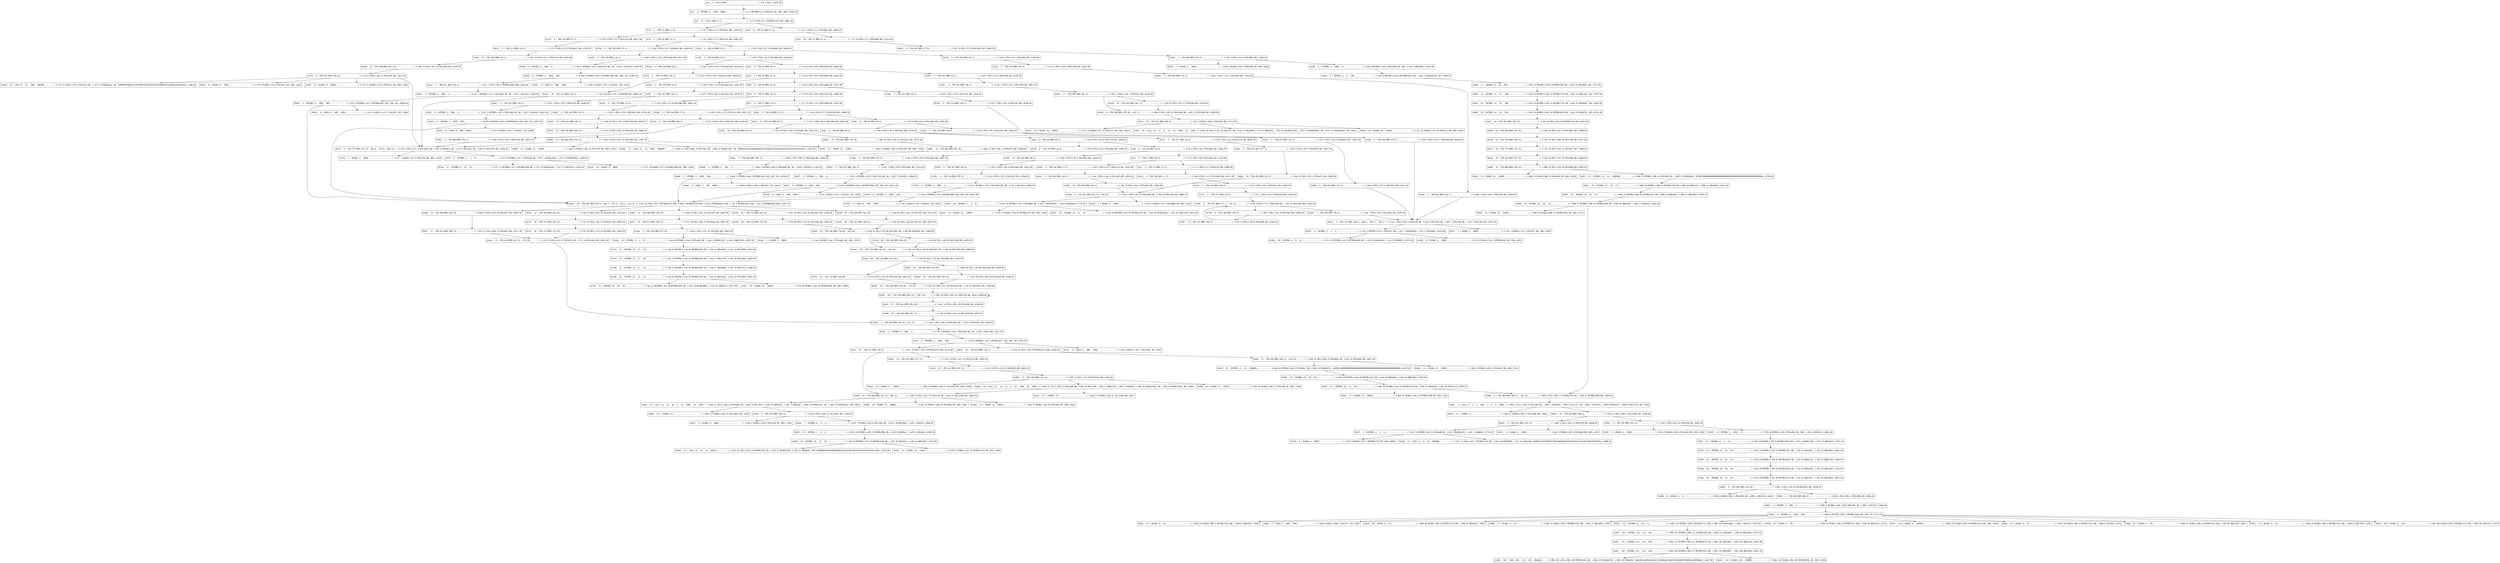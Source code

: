 
digraph G {
graph [fontname = "consolas"];
node  [fontname = "consolas"];
edge  [fontname = "consolas"];
n_0_3 [label=< 0x0: .3 \ PHI~0-MEM.............................. // V~0.3-PHI()-xb232-NV>, shape="record"];
n_0_2 [label=< 0x4: .2 \ MSTORE(.3, .1#40, .0#60)............... // V~0.2-MSTORE(v~0.3-PHIxb232-0B, #40, #60)-xb19a-NV>, shape="record"];
n_d_12 [label=< 0xd: .12 \ PHI~d-MEM(~0.2)....................... // V~d.12-PHI(v~0.2-MSTORExb19a-32B)-x40ac-NV>, shape="record"];
n_27_5 [label=< 0x27: .5 \ PHI~27-MEM(~d.12)..................... // V~27.5-PHI(v~d.12-PHIx40ac-0B)-xce79-NV>, shape="record"];
n_e7_4 [label=< 0xe7: .4 \ PHI~e7-MEM(~d.12)..................... // V~e7.4-PHI(v~d.12-PHIx40ac-0B)-xeb58-NV>, shape="record"];
n_114_4 [label=< 0x114: .4 \ PHI~114-MEM(~27.5)................... // V~114.4-PHI(v~27.5-PHIxce79-0B)-xbe77-NV>, shape="record"];
n_32_5 [label=< 0x32: .5 \ PHI~32-MEM(~27.5)..................... // V~32.5-PHI(v~27.5-PHIxce79-0B)-xba0c-NV>, shape="record"];
n_f2_19 [label=< 0xf2: .19 \ PHI~f2-MEM(~e7.4).................... // V~f2.19-PHI(v~e7.4-PHIxeb58-0B)-x2af4-NV>, shape="record"];
n_11f_3 [label=< 0x11f: .3 \ PHI~11f-MEM(~114.4).................. // V~11f.3-PHI(v~114.4-PHIxbe77-0B)-xfca3-NV>, shape="record"];
n_13b_5 [label=< 0x13b: .5 \ PHI~13b-MEM(~32.5)................... // V~13b.5-PHI(v~32.5-PHIxba0c-0B)-x43a0-NV>, shape="record"];
n_3d_5 [label=< 0x3d: .5 \ PHI~3d-MEM(~32.5)..................... // V~3d.5-PHI(v~32.5-PHIxba0c-0B)-xa9b5-NV>, shape="record"];
n_2e7_8 [label=< 0x2e7: .8 \ PHI~2e7-MEM(~f2.19).................. // V~2e7.8-PHI(v~f2.19-PHIx2af4-0B)-x9841-NV>, shape="record"];
n_3bf_14 [label=< 0x3bf: .14 \ PHI~3bf-MEM(~11f.3)................. // V~3bf.14-PHI(v~11f.3-PHIxfca3-0B)-xa4de-NV>, shape="record"];
n_443_3 [label=< 0x443: .3 \ PHI~443-MEM(~13b.5).................. // V~443.3-PHI(v~13b.5-PHIx43a0-0B)-xd176-NV>, shape="record"];
n_146_4 [label=< 0x146: .4 \ PHI~146-MEM(~3d.5)................... // V~146.4-PHI(v~3d.5-PHIxa9b5-0B)-x1109-NV>, shape="record"];
n_48_5 [label=< 0x48: .5 \ PHI~48-MEM(~3d.5)..................... // V~48.5-PHI(v~3d.5-PHIxa9b5-0B)-xe5d0-NV>, shape="record"];
n_d2b_3 [label=< 0xd2b: .3 \ PHI~d2b-MEM(~2e7.8).................. // V~d2b.3-PHI(v~2e7.8-PHIx9841-0B)-xa3d6-NV>, shape="record"];
n_3db_14 [label=< 0x3db: .14 \ PHI~3db-MEM(~3bf.14)................ // V~3db.14-PHI(v~3bf.14-PHIxa4de-0B)-xc16b-NV>, shape="record"];
n_443_2 [label=< 0x448: .2 \ MSTORE(.3, .0#0, .1)................. // V~443.2-MSTORE(v~443.3-PHIxd176-0B, #0, v~443.1-FWx1031)-xcd80-NV>, shape="record"];
n_151_5 [label=< 0x151: .5 \ PHI~151-MEM(~146.4).................. // V~151.5-PHI(v~146.4-PHIx1109-0B)-xcd01-NV>, shape="record"];
n_53_9 [label=< 0x53: .9 \ PHI~53-MEM(~48.5)..................... // V~53.9-PHI(v~48.5-PHIxe5d0-0B)-xd484-NV>, shape="record"];
n_16e_4 [label=< 0x16e: .4 \ PHI~16e-MEM(~48.5)................... // V~16e.4-PHI(v~48.5-PHIxe5d0-0B)-xa1c8-NV>, shape="record"];
n_d2b_6 [label=< 0xd38: .6 \ MSTORE(.3, .5#40, .4)................ // V~d2b.6-MSTORE(v~d2b.3-PHIxa3d6-0B, #40, v~d2b.4-ADDx30e2)-x5e5a-NV>, shape="record"];
n_d2b_2 [label=< 0xd30: .2 = MLOAD(.3, .1#40)..................... // V~d2b.2-MLOAD(v~d2b.3-PHIxa3d6-0B, #40)-x9cd6>, shape="record"];
n_3f3_9 [label=< 0x3f3: .9 \ PHI~3f3-MEM(~3db.14)................. // V~3f3.9-PHI(v~3db.14-PHIxc16b-0B)-xe2c2-NV>, shape="record"];
n_443_6 [label=< 0x44d: .6 \ MSTORE(.2, .5#20, .4#3).............. // V~443.6-MSTORE(v~443.2-MSTORExcd80-32B, #20, #3)-x3469-NV>, shape="record"];
n_4ad_7 [label=< 0x4ad: .7 \ PHI~4ad-MEM(~151.5).................. // V~4ad.7-PHI(v~151.5-PHIxcd01-0B)-xfafa-NV>, shape="record"];
n_181_4 [label=< 0x181: .4 \ PHI~181-MEM(~53.9)................... // V~181.4-PHI(v~53.9-PHIxd484-0B)-x5250-NV>, shape="record"];
n_5e_9 [label=< 0x5e: .9 \ PHI~5e-MEM(~53.9)..................... // V~5e.9-PHI(v~53.9-PHIxd484-0B)-xa5a9-NV>, shape="record"];
n_179_3 [label=< 0x179: .3 \ PHI~179-MEM(~16e.4).................. // V~179.3-PHI(v~16e.4-PHIxa1c8-0B)-x62b9-NV>, shape="record"];
n_d2b_8 [label=< 0xd3d: .8 \ MSTORE(.6, .2, .7#0)................. // V~d2b.8-MSTORE(v~d2b.6-MSTOREx5e5a-32B, v~d2b.2-MLOADx9cd6, #0)-xf558-NV>, shape="record"];
n_3f3_13 [label=< 0x43d: .13 \ LOG1(.9, .11, .12#0, .6#7805)....... // V~3f3.13-LOG1(v~3f3.9-PHIxe2c2-0B, v~3f3.11-MLOADxade3, #0, #7805862f689e2f13df9f062ff482ad3ad112aca9e0847911ed832e158c525b33)-xc398-NV>, shape="record"];
n_3f3_8 [label=< 0x435: .8 = MLOAD(.9, .7#40)..................... // V~3f3.8-MLOAD(v~3f3.9-PHIxe2c2-0B, #40)-xade3>, shape="record"];
n_127_2 [label=< 0x127: .2 \ PHI~127-MEM(~4c1.10, ~663.6, ~3f3.9, ~60d.13) // V~127.2-PHI(v~4c1.10-PHIx668f-0B, v~663.6-PHIxe8c4-0B, v~3f3.9-PHIxe2c2-0B, v~60d.13-PHIxf02f-0B)-xe54e-NV>, shape="record"];
n_3f3_11 [label=< 0x438: .11 = MLOAD(.9, .10#40)................... // V~3f3.11-MLOAD(v~3f3.9-PHIxe2c2-0B, #40)-xade3>, shape="record"];
n_a1c_3 [label=< 0xa1c: .3 \ PHI~a1c-MEM(~443.6).................. // V~a1c.3-PHI(v~443.6-MSTOREx3469-64B)-xda3e-NV>, shape="record"];
n_443_8 [label=< 0x451: .8 = SHA3(.6, .0#0, .7#40)................ // V~443.8-SHA3i(v~443.1-FWx1031, #3)-xecd3>, shape="record"];
n_4ba_7 [label=< 0x4ba: .7 \ PHI~4ba-MEM(~4ad.7).................. // V~4ba.7-PHI(v~4ad.7-PHIxfafa-0B)-x4228-NV>, shape="record"];
n_18c_3 [label=< 0x18c: .3 \ PHI~18c-MEM(~181.4).................. // V~18c.3-PHI(v~181.4-PHIx5250-0B)-x907c-NV>, shape="record"];
n_194_4 [label=< 0x194: .4 \ PHI~194-MEM(~5e.9)................... // V~194.4-PHI(v~5e.9-PHIxa5a9-0B)-xd3a1-NV>, shape="record"];
n_69_9 [label=< 0x69: .9 \ PHI~69-MEM(~5e.9)..................... // V~69.9-PHI(v~5e.9-PHIxa5a9-0B)-x7d31-NV>, shape="record"];
n_4c1_10 [label=< 0x4c1: .10 \ PHI~4c1-MEM(~179.3)................. // V~4c1.10-PHI(v~179.3-PHIx62b9-0B)-x668f-NV>, shape="record"];
n_d2b_11 [label=< 0xd44: .11 \ MSTORE(.8, .10, .7#0)............... // V~d2b.11-MSTORE(v~d2b.8-MSTORExf558-0B, v~d2b.10-ADDx4846, #0)-x7f15-NV>, shape="record"];
n_127_6 [label=< 0x12f: .6 \ MSTORE(.2, .1, .5)................... // V~127.6-MSTORE(v~127.2-PHIxe54e-0B, v~127.1-MLOADx25c0, v~127.5-ISZEROx2052)-x10dd-NV>, shape="record"];
n_127_1 [label=< 0x12a: .1 = MLOAD(.2, .0#40)..................... // V~127.1-MLOAD(v~127.2-PHIxe54e-0B, #40)-x25c0>, shape="record"];
n_a1c_2 [label=< 0xa21: .2 \ MSTORE(.3, .0#0, .1)................. // V~a1c.2-MSTORE(v~a1c.3-PHIxda3e-0B, #0, v~a1c.1-FWx1031)-xa42c-NV>, shape="record"];
n_15c_2 [label=< 0x15c: .2 \ PHI~15c-MEM(~5d4.4, ~6dd.4, ~4ba.7, ~7a6.7) // V~15c.2-PHI(v~5d4.4-PHIx6af8-0B, v~6dd.4-PHIx7c9c-0B, v~4ba.7-PHIx4228-0B, v~7a6.7-PHIx13fd-0B)-xb37c-NV>, shape="record"];
n_4d1_17 [label=< 0x4d1: .17 \ PHI~4d1-MEM(~18c.3)................. // V~4d1.17-PHI(v~18c.3-PHIx907c-0B)-x516d-NV>, shape="record"];
n_19f_5 [label=< 0x19f: .5 \ PHI~19f-MEM(~194.4).................. // V~19f.5-PHI(v~194.4-PHIxd3a1-0B)-xd778-NV>, shape="record"];
n_74_9 [label=< 0x74: .9 \ PHI~74-MEM(~69.9)..................... // V~74.9-PHI(v~69.9-PHIx7d31-0B)-x2860-NV>, shape="record"];
n_1e5_4 [label=< 0x1e5: .4 \ PHI~1e5-MEM(~69.9)................... // V~1e5.4-PHI(v~69.9-PHIx7d31-0B)-xf5d1-NV>, shape="record"];
n_d2b_13 [label=< 0xd4a: .13 \ MSTORE(.11, .12, .7#0).............. // V~d2b.13-MSTORE(v~d2b.11-MSTOREx7f15-0B, v~d2b.12-ADDxc87a, #0)-x7f9f-NV>, shape="record"];
n_127_10 [label=< 0x135: .10 = MLOAD(.6, .9#40).................... // V~127.10-MLOAD(v~127.6-MSTOREx10dd-0B, #40)-xea18>, shape="record"];
n_127_12 [label=< 0x13a: .12 \ RETURN(.6, .10, .11)................ // V~127.12-RETURN(v~127.6-MSTOREx10dd-0B, v~127.10-MLOADxea18, v~127.11-SUBxfe35)-xce4a-NV>, shape="record"];
n_a1c_6 [label=< 0xa26: .6 \ MSTORE(.2, .5#20, .4#3).............. // V~a1c.6-MSTORE(v~a1c.2-MSTORExa42c-32B, #20, #3)-x95e0-NV>, shape="record"];
n_15c_4 [label=< 0x162: .4 \ MSTORE(.2, .1, .3)................... // V~15c.4-MSTORE(v~15c.2-PHIxb37c-0B, v~15c.1-MLOADxed70, v~15c.3-PHIxdda4)-xb352-NV>, shape="record"];
n_15c_1 [label=< 0x15f: .1 = MLOAD(.2, .0#40)..................... // V~15c.1-MLOAD(v~15c.2-PHIxb37c-0B, #40)-xed70>, shape="record"];
n_506_8 [label=< 0x506: .8 \ PHI~506-MEM(~4f0.18, ~4d1.17)........ // V~506.8-PHI(v~4f0.18-PHIx3c40-0B, v~4d1.17-PHIx516d-0B)-x5544-NV>, shape="record"];
n_4f0_18 [label=< 0x4f0: .18 \ PHI~4f0-MEM(~4d1.17)................ // V~4f0.18-PHI(v~4d1.17-PHIx516d-0B)-x3c40-NV>, shape="record"];
n_547_3 [label=< 0x547: .3 \ PHI~547-MEM(~19f.5).................. // V~547.3-PHI(v~19f.5-PHIxd778-0B)-x1e80-NV>, shape="record"];
n_7f_9 [label=< 0x7f: .9 \ PHI~7f-MEM(~74.9)..................... // V~7f.9-PHI(v~74.9-PHIx2860-0B)-xfafd-NV>, shape="record"];
n_1f8_4 [label=< 0x1f8: .4 \ PHI~1f8-MEM(~74.9)................... // V~1f8.4-PHI(v~74.9-PHIx2860-0B)-xe9b1-NV>, shape="record"];
n_1f0_3 [label=< 0x1f0: .3 \ PHI~1f0-MEM(~1e5.4).................. // V~1f0.3-PHI(v~1e5.4-PHIxf5d1-0B)-x6398-NV>, shape="record"];
n_d2b_16 [label=< 0xd51: .16 \ MSTORE(.13, .15, .7#0).............. // V~d2b.16-MSTORE(v~d2b.13-MSTOREx7f9f-0B, v~d2b.15-ADDx89cb, #0)-x81d5-NV>, shape="record"];
n_a1c_8 [label=< 0xa2a: .8 = SHA3(.6, .0#0, .7#40)................ // V~a1c.8-SHA3i(v~a1c.1-FWx1031, #3)-xb99e>, shape="record"];
n_ba3_20 [label=< 0xba3: .20 \ PHI~ba3-MEM(~547.6, ~6a0.7, ~6f2.6, ~73b.6, ~a1c.6) // V~ba3.20-PHI(v~547.6-MSTORExa74f-64B, v~6a0.7-MSTORExc63b-64B, v~6f2.6-MSTOREx6e11-64B, v~73b.6-MSTOREx941c-64B, v~a1c.6-MSTOREx95e0-64B)-xa33f-NV>, shape="record"];
n_15c_10 [label=< 0x16d: .10 \ RETURN(.4, .8, .9).................. // V~15c.10-RETURN(v~15c.4-MSTORExb352-0B, v~15c.8-MLOADxe57d, v~15c.9-SUBx884f)-x9737-NV>, shape="record"];
n_15c_8 [label=< 0x168: .8 = MLOAD(.4, .7#40)..................... // V~15c.8-MLOAD(v~15c.4-MSTORExb352-0B, #40)-xe57d>, shape="record"];
n_511_20 [label=< 0x511: .20 \ PHI~511-MEM(~506.8)................. // V~511.20-PHI(v~506.8-PHIx5544-0B)-x2fcc-NV>, shape="record"];
n_547_2 [label=< 0x54c: .2 \ MSTORE(.3, .0#0, .1)................. // V~547.2-MSTORE(v~547.3-PHIx1e80-0B, #0, v~547.1-FWx1031)-x9a11-NV>, shape="record"];
n_8a_9 [label=< 0x8a: .9 \ PHI~8a-MEM(~7f.9)..................... // V~8a.9-PHI(v~7f.9-PHIxfafd-0B)-x3d8d-NV>, shape="record"];
n_20b_4 [label=< 0x20b: .4 \ PHI~20b-MEM(~7f.9)................... // V~20b.4-PHI(v~7f.9-PHIxfafd-0B)-x23fc-NV>, shape="record"];
n_203_3 [label=< 0x203: .3 \ PHI~203-MEM(~1f8.4).................. // V~203.3-PHI(v~1f8.4-PHIxe9b1-0B)-x27dd-NV>, shape="record"];
n_5d4_4 [label=< 0x5d4: .4 \ PHI~5d4-MEM(~1f0.3).................. // V~5d4.4-PHI(v~1f0.3-PHIx6398-0B)-x6af8-NV>, shape="record"];
n_d2b_19 [label=< 0xd56: .19 \ MSTORE(.16, .18, .7#0).............. // V~d2b.19-MSTORE(v~d2b.16-MSTOREx81d5-0B, v~d2b.18-ADDx6f91, #0)-xb72e-NV>, shape="record"];
n_a38_82 [label=< 0xa38: .82 \ PHI~a38-MEM(~ba3.20)................ // V~a38.82-PHI(v~ba3.20-PHIxa33f-0B)-x7ecf-NV>, shape="record"];
n_6b8_12 [label=< 0x6b8: .12 \ PHI~6b8-MEM(~ba3.20)................ // V~6b8.12-PHI(v~ba3.20-PHIxa33f-0B)-xe6ef-NV>, shape="record"];
n_752_82 [label=< 0x752: .82 \ PHI~752-MEM(~ba3.20)................ // V~752.82-PHI(v~ba3.20-PHIxa33f-0B)-xfc9b-NV>, shape="record"];
n_70a_12 [label=< 0x70a: .12 \ PHI~70a-MEM(~ba3.20)................ // V~70a.12-PHI(v~ba3.20-PHIxa33f-0B)-x81f2-NV>, shape="record"];
n_566_13 [label=< 0x566: .13 \ PHI~566-MEM(~ba3.20)................ // V~566.13-PHI(v~ba3.20-PHIxa33f-0B)-x8ed2-NV>, shape="record"];
n_511_23 [label=< 0x536: .23 = MLOAD(.20, .22#40).................. // V~511.23-MLOAD(v~511.20-PHIx2fcc-0B, #40)-x60c0>, shape="record"];
n_511_19 [label=< 0x531: .19 = MLOAD(.20, .18#40).................. // V~511.19-MLOAD(v~511.20-PHIx2fcc-0B, #40)-x60c0>, shape="record"];
n_511_25 [label=< 0x53e: .25 = CALL(.20, .17, .6, .15, .23, .24#0, .23, .21#0) // V~511.25-CALL(v~511.20-PHIx2fcc-0B, v~511.17-MULx697a, v~511.6-ANDx8fba, v~511.15-BALANCEx2293, v~511.23-MLOADx60c0, #0, v~511.23-MLOADx60c0, #0)-x182c>, shape="record"];
n_547_6 [label=< 0x551: .6 \ MSTORE(.2, .5#20, .4#3).............. // V~547.6-MSTORE(v~547.2-MSTOREx9a11-32B, #20, #3)-xa74f-NV>, shape="record"];
n_21e_9 [label=< 0x21e: .9 \ PHI~21e-MEM(~8a.9)................... // V~21e.9-PHI(v~8a.9-PHIx3d8d-0B)-x6be5-NV>, shape="record"];
n_95_8 [label=< 0x95: .8 \ PHI~95-MEM(~8a.9)..................... // V~95.8-PHI(v~8a.9-PHIx3d8d-0B)-xfbdc-NV>, shape="record"];
n_216_3 [label=< 0x216: .3 \ PHI~216-MEM(~20b.4).................. // V~216.3-PHI(v~20b.4-PHIx23fc-0B)-xe164-NV>, shape="record"];
n_5da_14 [label=< 0x5da: .14 \ PHI~5da-MEM(~203.3)................. // V~5da.14-PHI(v~203.3-PHIx27dd-0B)-xe545-NV>, shape="record"];
n_2ef_16 [label=< 0x2ef: .16 \ PHI~2ef-MEM(~d2b.19)................ // V~2ef.16-PHI(v~d2b.19-MSTORExb72e-0B)-xd4ef-NV>, shape="record"];
n_a43_80 [label=< 0xa43: .80 \ PHI~a43-MEM(~a38.82)................ // V~a43.80-PHI(v~a38.82-PHIx7ecf-0B)-x8c0f-NV>, shape="record"];
n_6c3_17 [label=< 0x6c3: .17 \ PHI~6c3-MEM(~6b8.12)................ // V~6c3.17-PHI(v~6b8.12-PHIxe6ef-0B)-x971c-NV>, shape="record"];
n_75d_80 [label=< 0x75d: .80 \ PHI~75d-MEM(~752.82)................ // V~75d.80-PHI(v~752.82-PHIxfc9b-0B)-x76e2-NV>, shape="record"];
n_715_19 [label=< 0x715: .19 \ PHI~715-MEM(~70a.12)................ // V~715.19-PHI(v~70a.12-PHIx81f2-0B)-x6923-NV>, shape="record"];
n_571_36 [label=< 0x571: .36 \ PHI~571-MEM(~566.13)................ // V~571.36-PHI(v~566.13-PHIx8ed2-0B)-x9632-NV>, shape="record"];
n_547_8 [label=< 0x555: .8 = SHA3(.6, .0#0, .7#40)................ // V~547.8-SHA3i(v~547.1-FWx1031, #3)-xce08>, shape="record"];
n_229_10 [label=< 0x229: .10 \ PHI~229-MEM(~21e.9)................. // V~229.10-PHI(v~21e.9-PHIx6be5-0B)-xaa11-NV>, shape="record"];
n_234_4 [label=< 0x234: .4 \ PHI~234-MEM(~95.8)................... // V~234.4-PHI(v~95.8-PHIxfbdc-0B)-xbb5d-NV>, shape="record"];
n_a0_8 [label=< 0xa0: .8 \ PHI~a0-MEM(~95.8)..................... // V~a0.8-PHI(v~95.8-PHIxfbdc-0B)-x2716-NV>, shape="record"];
n_663_6 [label=< 0x663: .6 \ PHI~663-MEM(~216.3).................. // V~663.6-PHI(v~216.3-PHIxe164-0B)-xe8c4-NV>, shape="record"];
n_5f6_13 [label=< 0x5f6: .13 \ PHI~5f6-MEM(~5da.14)................ // V~5f6.13-PHI(v~5da.14-PHIxe545-0B)-x9d04-NV>, shape="record"];
n_304_16 [label=< 0x304: .16 \ PHI~304-MEM(~2ef.16)................ // V~304.16-PHI(v~2ef.16-PHIxd4ef-0B)-x7d89-NV>, shape="record"];
n_c0e_92 [label=< 0xc0e: .92 \ PHI~c0e-MEM(~75d.80, ~a43.80)....... // V~c0e.92-PHI(v~75d.80-PHIx76e2-0B, v~a43.80-PHIx8c0f-0B)-xf049-NV>, shape="record"];
n_bc4_13 [label=< 0xbc4: .13 \ PHI~bc4-MEM(~6c3.17, ~731.10)....... // V~bc4.13-PHI(v~6c3.17-PHIx971c-0B, v~731.10-PHIxa8c0-0B)-x874f-NV>, shape="record"];
n_731_10 [label=< 0x731: .10 \ PHI~731-MEM(~715.19)................ // V~731.10-PHI(v~715.19-PHIx6923-0B)-xa8c0-NV>, shape="record"];
n_1aa_2 [label=< 0x1aa: .2 \ PHI~1aa-MEM(~571.36)................. // V~1aa.2-PHI(v~571.36-PHIx9632-0B)-xae5c-NV>, shape="record"];
n_66c_19 [label=< 0x66c: .19 \ PHI~66c-MEM(~229.10)................ // V~66c.19-PHI(v~229.10-PHIxaa11-0B)-x677a-NV>, shape="record"];
n_23f_3 [label=< 0x23f: .3 \ PHI~23f-MEM(~234.4).................. // V~23f.3-PHI(v~234.4-PHIxbb5d-0B)-x78c5-NV>, shape="record"];
n_ab_8 [label=< 0xab: .8 \ PHI~ab-MEM(~a0.8)..................... // V~ab.8-PHI(v~a0.8-PHIx2716-0B)-xbbb6-NV>, shape="record"];
n_247_4 [label=< 0x247: .4 \ PHI~247-MEM(~a0.8)................... // V~247.4-PHI(v~a0.8-PHIx2716-0B)-x6542-NV>, shape="record"];
n_60d_13 [label=< 0x60d: .13 \ PHI~60d-MEM(~5f6.13)................ // V~60d.13-PHI(v~5f6.13-PHIx9d04-0B)-xf02f-NV>, shape="record"];
n_319_12 [label=< 0x319: .12 \ PHI~319-MEM(~304.16)................ // V~319.12-PHI(v~304.16-PHIx7d89-0B)-x5317-NV>, shape="record"];
n_c54_101 [label=< 0xc54: .101 \ PHI~c54-MEM(~c36.90, ~c0e.92)...... // V~c54.101-PHI(v~c36.90-PHIx6e15-0B, v~c0e.92-PHIxf049-0B)-x5865-NV>, shape="record"];
n_c36_90 [label=< 0xc36: .90 \ PHI~c36-MEM(~c0e.92)................ // V~c36.90-PHI(v~c0e.92-PHIxf049-0B)-x6e15-NV>, shape="record"];
n_c95_3 [label=< 0xc95: .3 \ PHI~c95-MEM(~a5b.20, ~bc4.13)........ // V~c95.3-PHI(v~a5b.20-PHIx3254-0B, v~bc4.13-PHIx874f-0B)-x70b2-NV>, shape="record"];
n_1aa_10 [label=< 0x1ba: .10 \ MSTORE(.2, .1, .9).................. // V~1aa.10-MSTORE(v~1aa.2-PHIxae5c-0B, v~1aa.1-MLOADx1470, v~1aa.9-ANDxf1e0)-x2b97-NV>, shape="record"];
n_1aa_1 [label=< 0x1ad: .1 = MLOAD(.2, .0#40)..................... // V~1aa.1-MLOAD(v~1aa.2-PHIxae5c-0B, #40)-x1470>, shape="record"];
n_685_21 [label=< 0x685: .21 \ PHI~685-MEM(~66c.19)................ // V~685.21-PHI(v~66c.19-PHIx677a-0B)-x6ed9-NV>, shape="record"];
n_6dd_4 [label=< 0x6dd: .4 \ PHI~6dd-MEM(~23f.3).................. // V~6dd.4-PHI(v~23f.3-PHIx78c5-0B)-x7c9c-NV>, shape="record"];
n_b6_8 [label=< 0xb6: .8 \ PHI~b6-MEM(~ab.8)..................... // V~b6.8-PHI(v~ab.8-PHIxbbb6-0B)-x3dea-NV>, shape="record"];
n_276_8 [label=< 0x276: .8 \ PHI~276-MEM(~ab.8)................... // V~276.8-PHI(v~ab.8-PHIxbbb6-0B)-xe9ae-NV>, shape="record"];
n_252_3 [label=< 0x252: .3 \ PHI~252-MEM(~247.4).................. // V~252.3-PHI(v~247.4-PHIx6542-0B)-xa3ff-NV>, shape="record"];
n_60d_15 [label=< 0x658: .15 = MLOAD(.13, .14#40).................. // V~60d.15-MLOAD(v~60d.13-PHIxf02f-0B, #40)-xf19b>, shape="record"];
n_60d_17 [label=< 0x65d: .17 \ LOG1(.13, .15, .16#0, .10#6985)..... // V~60d.17-LOG1(v~60d.13-PHIxf02f-0B, v~60d.15-MLOADxf19b, #0, #6985a02210a168e66602d3235cb6db0e70f92b3ba4d376a33c0f3d9434bff625)-xfa36-NV>, shape="record"];
n_60d_12 [label=< 0x655: .12 = MLOAD(.13, .11#40).................. // V~60d.12-MLOAD(v~60d.13-PHIxf02f-0B, #40)-xf19b>, shape="record"];
n_32f_20 [label=< 0x32f: .20 \ PHI~32f-MEM(~319.12)................ // V~32f.20-PHI(v~319.12-PHIx5317-0B)-x7d86-NV>, shape="record"];
n_cee_90 [label=< 0xcee: .90 \ PHI~cee-MEM(~c54.101)............... // V~cee.90-PHI(v~c54.101-PHIx5865-0B)-x3c6e-NV>, shape="record"];
n_c95_2 [label=< 0xc9a: .2 \ MSTORE(.3, .0#0, .1)................. // V~c95.2-MSTORE(v~c95.3-PHIx70b2-0B, #0, v~c95.1-PHIxcf00)-xb2c7-NV>, shape="record"];
n_1aa_15 [label=< 0x1c2: .15 \ MSTORE(.10, .12, .13)............... // V~1aa.15-MSTORE(v~1aa.10-MSTOREx2b97-0B, v~1aa.12-ADDxa8e7, v~1aa.13-PHIx4980)-xab7e-NV>, shape="record"];
n_6a0_4 [label=< 0x6a0: .4 \ PHI~6a0-MEM(~685.21)................. // V~6a0.4-PHI(v~685.21-PHIx6ed9-0B)-xab00-NV>, shape="record"];
n_c1_5 [label=< 0xc1: .5 \ PHI~c1-MEM(~b6.8)..................... // V~c1.5-PHI(v~b6.8-PHIx3dea-0B)-x3c43-NV>, shape="record"];
n_28c_8 [label=< 0x28c: .8 \ PHI~28c-MEM(~b6.8)................... // V~28c.8-PHI(v~b6.8-PHIx3dea-0B)-xfedb-NV>, shape="record"];
n_281_9 [label=< 0x281: .9 \ PHI~281-MEM(~276.8).................. // V~281.9-PHI(v~276.8-PHIxe9ae-0B)-x30dc-NV>, shape="record"];
n_6e3_10 [label=< 0x6e3: .10 \ PHI~6e3-MEM(~252.3)................. // V~6e3.10-PHI(v~252.3-PHIxa3ff-0B)-x5834-NV>, shape="record"];
n_34a_10 [label=< 0x34a: .10 \ PHI~34a-MEM(~32f.20)................ // V~34a.10-PHI(v~32f.20-PHIx7d86-0B)-x84e6-NV>, shape="record"];
n_d02_94 [label=< 0xd02: .94 \ PHI~d02-MEM(~cee.90)................ // V~d02.94-PHI(v~cee.90-PHIx3c6e-0B)-xba39-NV>, shape="record"];
n_cfb_92 [label=< 0xcfb: .92 \ PHI~cfb-MEM(~cee.90)................ // V~cfb.92-PHI(v~cee.90-PHIx3c6e-0B)-xd5ce-NV>, shape="record"];
n_c95_6 [label=< 0xc9f: .6 \ MSTORE(.2, .5#20, .4#3).............. // V~c95.6-MSTORE(v~c95.2-MSTORExb2c7-32B, #20, #3)-xb731-NV>, shape="record"];
n_1aa_19 [label=< 0x1cb: .19 \ MSTORE(.15, .17, .18)............... // V~1aa.19-MSTORE(v~1aa.15-MSTORExab7e-0B, v~1aa.17-ADDxc708, v~1aa.18-PHIx43ad)-xbd29-NV>, shape="record"];
n_6a0_3 [label=< 0x6a6: .3 \ MSTORE(.4, .1#0, .2)................. // V~6a0.3-MSTORE(v~6a0.4-PHIxab00-0B, #0, v~6a0.2-FWx1031)-xc1e3-NV>, shape="record"];
n_2a2_4 [label=< 0x2a2: .4 \ PHI~2a2-MEM(~c1.5)................... // V~2a2.4-PHI(v~c1.5-PHIx3c43-0B)-x7a6f-NV>, shape="record"];
n_cc_5 [label=< 0xcc: .5 \ PHI~cc-MEM(~c1.5)..................... // V~cc.5-PHI(v~c1.5-PHIx3c43-0B)-x3805-NV>, shape="record"];
n_297_9 [label=< 0x297: .9 \ PHI~297-MEM(~28c.8).................. // V~297.9-PHI(v~28c.8-PHIxfedb-0B)-x2b21-NV>, shape="record"];
n_6f2_3 [label=< 0x6f2: .3 \ PHI~6f2-MEM(~281.9).................. // V~6f2.3-PHI(v~281.9-PHIx30dc-0B)-x7afe-NV>, shape="record"];
n_25a_2 [label=< 0x25a: .2 \ PHI~25a-MEM(~6e3.10, ~76d.10)........ // V~25a.2-PHI(v~6e3.10-PHIx5834-0B, v~76d.10-PHIx2a0a-0B)-x6083-NV>, shape="record"];
n_806_14 [label=< 0x806: .14 \ PHI~806-MEM(~34a.10)................ // V~806.14-PHI(v~34a.10-PHIx84e6-0B)-x3b02-NV>, shape="record"];
n_d14_96 [label=< 0xd14: .96 \ PHI~d14-MEM(~d02.94)................ // V~d14.96-PHI(v~d02.94-PHIxba39-0B)-x539a-NV>, shape="record"];
n_d20_131 [label=< 0xd20: .131 \ PHI~d20-MEM(~d14.96, ~cfb.92)...... // V~d20.131-PHI(v~d14.96-PHIx539a-0B, v~cfb.92-PHIxd5ce-0B)-xffbe-NV>, shape="record"];
n_a71_15 [label=< 0xa71: .15 \ PHI~a71-MEM(~c95.6)................. // V~a71.15-PHI(v~c95.6-MSTORExb731-64B)-x5c16-NV>, shape="record"];
n_c95_8 [label=< 0xca3: .8 = SHA3(.6, .0#0, .7#40)................ // V~c95.8-SHA3i(v~c95.1-PHIxcf00, #3)-xb5a4>, shape="record"];
n_bcd_10 [label=< 0xbcd: .10 \ PHI~bcd-MEM(~c95.6)................. // V~bcd.10-PHI(v~c95.6-MSTORExb731-64B)-xb020-NV>, shape="record"];
n_1aa_22 [label=< 0x1d0: .22 \ MSTORE(.19, .21, .23)............... // V~1aa.22-MSTORE(v~1aa.19-MSTORExbd29-0B, v~1aa.21-ADDx4988, v~1aa.23-PHIxfec3)-xc946-NV>, shape="record"];
n_6a0_7 [label=< 0x6ab: .7 \ MSTORE(.3, .6#20, .5#3).............. // V~6a0.7-MSTORE(v~6a0.3-MSTORExc1e3-32B, #20, #3)-xc63b-NV>, shape="record"];
n_2ad_3 [label=< 0x2ad: .3 \ PHI~2ad-MEM(~2a2.4).................. // V~2ad.3-PHI(v~2a2.4-PHIx7a6f-0B)-x2633-NV>, shape="record"];
n_2b5_4 [label=< 0x2b5: .4 \ PHI~2b5-MEM(~cc.5)................... // V~2b5.4-PHI(v~cc.5-PHIx3805-0B)-xbfc1-NV>, shape="record"];
n_73b_3 [label=< 0x73b: .3 \ PHI~73b-MEM(~297.9).................. // V~73b.3-PHI(v~297.9-PHIx2b21-0B)-x75de-NV>, shape="record"];
n_6f2_2 [label=< 0x6f7: .2 \ MSTORE(.3, .0#0, .1)................. // V~6f2.2-MSTORE(v~6f2.3-PHIx7afe-0B, #0, v~6f2.1-FWx1031)-x58a0-NV>, shape="record"];
n_25a_1 [label=< 0x25d: .1 = MLOAD(.2, .0#40)..................... // V~25a.1-MLOAD(v~25a.2-PHIx6083-0B, #40)-xe570>, shape="record"];
n_25a_10 [label=< 0x26a: .10 \ MSTORE(.2, .1, .9).................. // V~25a.10-MSTORE(v~25a.2-PHIx6083-0B, v~25a.1-MLOADxe570, v~25a.9-ANDxaebd)-xc77e-NV>, shape="record"];
n_806_13 [label=< 0x81d: .13 = MLOAD(.14, .12#40).................. // V~806.13-MLOAD(v~806.14-PHIx3b02-0B, #40)-xd5c0>, shape="record"];
n_806_21 [label=< 0x82c: .21 \ MSTORE(.14, .13, .20#23b8).......... // V~806.21-MSTORE(v~806.14-PHIx3b02-0B, v~806.13-MLOADxd5c0, #23b872dd00000000000000000000000000000000000000000000000000000000)-x275a-NV>, shape="record"];
n_766_119 [label=< 0x766: .119 \ PHI~766-MEM(~d20.131, ~766.119).... // V~766.119-PHI(v~d20.131-PHIxffbe-0B, None)-xd54b-NV>, shape="record"];
n_a7b_13 [label=< 0xa7b: .13 \ PHI~a7b-MEM(~a71.15)................ // V~a7b.13-PHI(v~a71.15-PHIx5c16-0B)-x92b3-NV>, shape="record"];
n_abb_16 [label=< 0xabb: .16 \ PHI~abb-MEM(~a71.15, ~a83.22)....... // V~abb.16-PHI(v~a71.15-PHIx5c16-0B, v~a83.22-CALLxed04-0B)-xabee-NV>, shape="record"];
n_b4d_13 [label=< 0xb4d: .13 \ PHI~b4d-MEM(~466.12, ~bcd.10)....... // V~b4d.13-PHI(v~466.12-PHIxde4a-0B, v~bcd.10-PHIxb020-0B)-xd6c7-NV>, shape="record"];
n_1aa_26 [label=< 0x1d8: .26 \ MSTORE(.22, .25, .14)............... // V~1aa.26-MSTORE(v~1aa.22-MSTORExc946-0B, v~1aa.25-ADDx216e, v~1aa.14-PHIx4504)-x9a65-NV>, shape="record"];
n_6a0_9 [label=< 0x6af: .9 = SHA3(.7, .1#0, .8#40)................ // V~6a0.9-SHA3i(v~6a0.2-FWx1031, #3)-xd4a3>, shape="record"];
n_76d_10 [label=< 0x76d: .10 \ PHI~76d-MEM(~2ad.3)................. // V~76d.10-PHI(v~2ad.3-PHIx2633-0B)-x2a0a-NV>, shape="record"];
n_2c0_3 [label=< 0x2c0: .3 \ PHI~2c0-MEM(~2b5.4).................. // V~2c0.3-PHI(v~2b5.4-PHIxbfc1-0B)-x933e-NV>, shape="record"];
n_73b_2 [label=< 0x740: .2 \ MSTORE(.3, .0#0, .1)................. // V~73b.2-MSTORE(v~73b.3-PHIx75de-0B, #0, v~73b.1-FWx1031)-xd083-NV>, shape="record"];
n_6f2_6 [label=< 0x6fc: .6 \ MSTORE(.2, .5#20, .4#3).............. // V~6f2.6-MSTORE(v~6f2.2-MSTOREx58a0-32B, #20, #3)-x6e11-NV>, shape="record"];
n_25a_14 [label=< 0x270: .14 = MLOAD(.10, .13#40).................. // V~25a.14-MLOAD(v~25a.10-MSTORExc77e-0B, #40)-x55de>, shape="record"];
n_25a_16 [label=< 0x275: .16 \ RETURN(.10, .14, .15)............... // V~25a.16-RETURN(v~25a.10-MSTORExc77e-0B, v~25a.14-MLOADx55de, v~25a.15-SUBx7f29)-x5d73-NV>, shape="record"];
n_806_30 [label=< 0x83c: .30 \ MSTORE(.21, .29, .27)............... // V~806.30-MSTORE(v~806.21-MSTOREx275a-0B, v~806.29-ADDx5e37, v~806.27-ANDx3b62)-xc8c7-NV>, shape="record"];
n_a4c_15 [label=< 0xa4c: .15 \ PHI~a4c-MEM(~766.119)............... // V~a4c.15-PHI(v~766.119-PHIxd54b-0B)-x14e8-NV>, shape="record"];
n_ce2_18 [label=< 0xce2: .18 \ PHI~ce2-MEM(~a7b.13)................ // V~ce2.18-PHI(v~a7b.13-PHIx92b3-0B)-x9a13-NV>, shape="record"];
n_abb_19 [label=< 0xad8: .19 = MLOAD(.16, .18#40).................. // V~abb.19-MLOAD(v~abb.16-PHIxabee-0B, #40)-x5aac>, shape="record"];
n_abb_15 [label=< 0xad3: .15 = MLOAD(.16, .14#40).................. // V~abb.15-MLOAD(v~abb.16-PHIxabee-0B, #40)-x5aac>, shape="record"];
n_abb_21 [label=< 0xae0: .21 = CALL(.16, .13, .10, .3, .19, .20#0, .19, .17#0) // V~abb.21-CALL(v~abb.16-PHIxabee-0B, v~abb.13-MULx301d, v~abb.10-ANDx5647, v~abb.3-SUBxbdb5, v~abb.19-MLOADx5aac, #0, v~abb.19-MLOADx5aac, #0)-x9aaf>, shape="record"];
n_b4d_20 [label=< 0xb72: .20 \ MSTORE(.13, .12, .19#a905).......... // V~b4d.20-MSTORE(v~b4d.13-PHIxd6c7-0B, v~b4d.12-MLOADx521c, #a9059cbb00000000000000000000000000000000000000000000000000000000)-x4a73-NV>, shape="record"];
n_b4d_12 [label=< 0xb63: .12 = MLOAD(.13, .11#40).................. // V~b4d.12-MLOAD(v~b4d.13-PHIxd6c7-0B, #40)-x521c>, shape="record"];
n_1aa_31 [label=< 0x1e4: .31 \ RETURN(.26, .29, .30)............... // V~1aa.31-RETURN(v~1aa.26-MSTOREx9a65-0B, v~1aa.29-MLOADx966a, v~1aa.30-SUBx8fcc)-x47fc-NV>, shape="record"];
n_1aa_29 [label=< 0x1df: .29 = MLOAD(.26, .16#40).................. // V~1aa.29-MLOAD(v~1aa.26-MSTOREx9a65-0B, #40)-x966a>, shape="record"];
n_77c_2 [label=< 0x77c: .2 \ PHI~77c-MEM(~2c0.3).................. // V~77c.2-PHI(v~2c0.3-PHIx933e-0B)-x4f36-NV>, shape="record"];
n_73b_6 [label=< 0x745: .6 \ MSTORE(.2, .5#20, .4#3).............. // V~73b.6-MSTORE(v~73b.2-MSTORExd083-32B, #20, #3)-x941c-NV>, shape="record"];
n_6f2_8 [label=< 0x700: .8 = SHA3(.6, .0#0, .7#40)................ // V~6f2.8-SHA3i(v~6f2.1-FWx1031, #3)-x3593>, shape="record"];
n_806_34 [label=< 0x845: .34 \ MSTORE(.30, .33, .31)............... // V~806.34-MSTORE(v~806.30-MSTORExc8c7-0B, v~806.33-ADDxbee7, v~806.31-ANDx688f)-x54f6-NV>, shape="record"];
n_a5b_20 [label=< 0xa5b: .20 \ PHI~a5b-MEM(~a4c.15)................ // V~a5b.20-PHI(v~a4c.15-PHIx14e8-0B)-x3254-NV>, shape="record"];
n_a83_17 [label=< 0xa83: .17 \ PHI~a83-MEM(~ce2.18)................ // V~a83.17-PHI(v~ce2.18-PHIx9a13-0B)-xa34b-NV>, shape="record"];
n_abb_22 [label=< 0xae6: .22 = ISZERO(.21)......................... // V~abb.22-ISZERO(v~abb.21-CALLx9aaf-0B)-x5414>, shape="record"];
n_af0_6 [label=< 0xaf0: .6 \ PHI~af0-MEM(~abb.21)................. // V~af0.6-PHI(v~abb.21-CALLx9aaf-0B)-xca44-NV>, shape="record"];
n_b4d_29 [label=< 0xb82: .29 \ MSTORE(.20, .28, .26)............... // V~b4d.29-MSTORE(v~b4d.20-MSTOREx4a73-0B, v~b4d.28-ADDxe842, v~b4d.26-ANDx306a)-x5f55-NV>, shape="record"];
n_781_9 [label=< 0x781: .9 \ PHI~781-MEM(~77c.2, ~797.13)......... // V~781.9-PHI(v~77c.2-PHIx4f36-0B, v~797.13-PHIx210b-0B)-xc9e3-NV>, shape="record"];
n_73b_8 [label=< 0x749: .8 = SHA3(.6, .0#0, .7#40)................ // V~73b.8-SHA3i(v~73b.1-FWx1031, #3)-xbfca>, shape="record"];
n_806_37 [label=< 0x84d: .37 \ MSTORE(.34, .36, .11)............... // V~806.37-MSTORE(v~806.34-MSTOREx54f6-0B, v~806.36-ADDx65eb, v~806.11-FWx1031)-xef0c-NV>, shape="record"];
n_a83_20 [label=< 0xaa3: .20 = MLOAD(.17, .19#40).................. // V~a83.20-MLOAD(v~a83.17-PHIxa34b-0B, #40)-x75e8>, shape="record"];
n_a83_16 [label=< 0xa9e: .16 = MLOAD(.17, .15#40).................. // V~a83.16-MLOAD(v~a83.17-PHIxa34b-0B, #40)-x75e8>, shape="record"];
n_a83_22 [label=< 0xaab: .22 = CALL(.17, .14, .11, .3, .20, .21#0, .20, .18#0) // V~a83.22-CALL(v~a83.17-PHIxa34b-0B, v~a83.14-MULxc550, v~a83.11-ANDxcf83, v~a83.3-SUBx987a, v~a83.20-MLOADx75e8, #0, v~a83.20-MLOADx75e8, #0)-xed04>, shape="record"];
n_af0_5 [label=< 0xb17: .5 = MLOAD(.6, .4#40)..................... // V~af0.5-MLOAD(v~af0.6-PHIxca44-0B, #40)-x39e9>, shape="record"];
n_af0_7 [label=< 0xb1a: .7 \ MSTORE(.6, .5, .1)................... // V~af0.7-MSTORE(v~af0.6-PHIxca44-0B, v~af0.5-MLOADx39e9, v~af0.1-FWx61b)-xf6eb-NV>, shape="record"];
n_b4d_32 [label=< 0xb87: .32 \ MSTORE(.29, .31, .10)............... // V~b4d.32-MSTORE(v~b4d.29-MSTOREx5f55-0B, v~b4d.31-ADDxe428, v~b4d.10-PHIxec7d)-x4788-NV>, shape="record"];
n_7a6_7 [label=< 0x7a6: .7 \ PHI~7a6-MEM(~781.9).................. // V~7a6.7-PHI(v~781.9-PHIxc9e3-0B)-x13fd-NV>, shape="record"];
n_78b_9 [label=< 0x78b: .9 \ PHI~78b-MEM(~781.9).................. // V~78b.9-PHI(v~781.9-PHIxc9e3-0B)-xa86b-NV>, shape="record"];
n_806_42 [label=< 0x855: .42 = MLOAD(.37, .41#40).................. // V~806.42-MLOAD(v~806.37-MSTORExef0c-0B, #40)-x77ce>, shape="record"];
n_869_4 [label=< 0x869: .4 \ PHI~869-MEM(~806.37, ~b4d.32)........ // V~869.4-PHI(v~806.37-MSTORExef0c-0B, v~b4d.32-MSTOREx4788-0B)-xc9ba-NV>, shape="record"];
n_a83_23 [label=< 0xab1: .23 = ISZERO(.22)......................... // V~a83.23-ISZERO(v~a83.22-CALLxed04-0B)-x4a1f>, shape="record"];
n_af0_10 [label=< 0xb22: .10 \ MSTORE(.7, .9, .2).................. // V~af0.10-MSTORE(v~af0.7-MSTORExf6eb-0B, v~af0.9-ADDx8ea7, v~af0.2-FWxa3db)-x110b-NV>, shape="record"];
n_b4d_37 [label=< 0xb8f: .37 = MLOAD(.32, .36#40).................. // V~b4d.37-MLOAD(v~b4d.32-MSTOREx4788-0B, #40)-xb15a>, shape="record"];
n_797_13 [label=< 0x797: .13 \ PHI~797-MEM(~78b.9)................. // V~797.13-PHI(v~78b.9-PHIxa86b-0B)-x210b-NV>, shape="record"];
n_869_3 [label=< 0x86f: .3 = CALL(.4, .2, .5, .6#0, .7, .8, .9, .10#0) // V~869.3-CALL(v~869.4-PHIxc9ba-0B, v~869.2-SUBx29f6, v~869.5-FWx2cf5, #0, v~869.7-PHIxdfc6, v~869.8-PHIx61fa, v~869.9-PHIx7728, #0)-x5d58>, shape="record"];
n_af0_19 [label=< 0xb34: .19 \ MSTORE(.10, .18, .16)............... // V~af0.19-MSTORE(v~af0.10-MSTOREx110b-0B, v~af0.18-ADDxd61e, v~af0.16-ANDx5647)-x15f5-NV>, shape="record"];
n_869_11 [label=< 0x870: .11 = ISZERO(.3).......................... // V~869.11-ISZERO(v~869.3-CALLx5d58-0B)-x84bc>, shape="record"];
n_87a_14 [label=< 0x87a: .14 \ PHI~87a-MEM(~869.3)................. // V~87a.14-PHI(v~869.3-CALLx5d58-0B)-xef96-NV>, shape="record"];
n_af0_22 [label=< 0xb3b: .22 = MLOAD(.19, .17#40).................. // V~af0.22-MLOAD(v~af0.19-MSTOREx15f5-0B, #40)-xc820>, shape="record"];
n_af0_24 [label=< 0xb40: .24 \ LOG1(.19, .22, .23, .0#4fcc)........ // V~af0.24-LOG1(v~af0.19-MSTOREx15f5-0B, v~af0.22-MLOADxc820, v~af0.23-SUBx8f2e, #4fcc30d90a842164dd58501ab874a101a3749c3d4747139cefe7c876f4ccebd2)-x7412-NV>, shape="record"];
n_bd7_4 [label=< 0xbd7: .4 \ PHI~bd7-MEM(~87a.14)................. // V~bd7.4-PHI(v~87a.14-PHIxef96-0B)-x6ea8-NV>, shape="record"];
n_354_3 [label=< 0x354: .3 \ PHI~354-MEM(~87a.14)................. // V~354.3-PHI(v~87a.14-PHIxef96-0B)-xe842-NV>, shape="record"];
n_bd7_3 [label=< 0xbfc: .3 = MLOAD(.4, .2#40)..................... // V~bd7.3-MLOAD(v~bd7.4-PHIx6ea8-0B, #40)-xc872>, shape="record"];
n_bd7_5 [label=< 0xbff: .5 \ MSTORE(.4, .3, .1)................... // V~bd7.5-MSTORE(v~bd7.4-PHIx6ea8-0B, v~bd7.3-MLOADxc872, v~bd7.1-FWx66c8)-x7f7e-NV>, shape="record"];
n_354_6 [label=< 0x35f: .6 \ MSTORE(.3, .5#40, .4)................ // V~354.6-MSTORE(v~354.3-PHIxe842-0B, #40, v~354.4-ADDxd222)-x20b4-NV>, shape="record"];
n_354_2 [label=< 0x359: .2 = MLOAD(.3, .1#40)..................... // V~354.2-MLOAD(v~354.3-PHIxe842-0B, #40)-x758c>, shape="record"];
n_bd7_9 [label=< 0xc05: .9 = MLOAD(.5, .8#40)..................... // V~bd7.9-MLOAD(v~bd7.5-MSTOREx7f7e-0B, #40)-x9050>, shape="record"];
n_bd7_11 [label=< 0xc0a: .11 \ LOG1(.5, .9, .10, .0#2809).......... // V~bd7.11-LOG1(v~bd7.5-MSTOREx7f7e-0B, v~bd7.9-MLOADx9050, v~bd7.10-SUBx7e4b, #2809c7e17bf978fbc7194c0a694b638c4215e9140cacc6c38ca36010b45697df)-x2488-NV>, shape="record"];
n_354_14 [label=< 0x36c: .14 \ MSTORE(.6, .2, .13)................. // V~354.14-MSTORE(v~354.6-MSTOREx20b4-32B, v~354.2-MLOADx758c, v~354.13-ANDxac45)-xf55c-NV>, shape="record"];
n_354_24 [label=< 0x37b: .24 \ MSTORE(.14, .16, .23)............... // V~354.24-MSTORE(v~354.14-MSTORExf55c-0B, v~354.16-ADDx932c, v~354.23-ANDx35be)-x8ea1-NV>, shape="record"];
n_354_34 [label=< 0x38a: .34 \ MSTORE(.24, .26, .33)............... // V~354.34-MSTORE(v~354.24-MSTOREx8ea1-0B, v~354.26-ADDx211e, v~354.33-ANDxcb70)-xd3bb-NV>, shape="record"];
n_354_40 [label=< 0x39a: .40 \ MSTORE(.34, .36, .39)............... // V~354.40-MSTORE(v~354.34-MSTORExd3bb-0B, v~354.36-ADDx1a3d, v~354.39-ANDxf4a5)-xfec4-NV>, shape="record"];
n_354_46 [label=< 0x3aa: .46 \ MSTORE(.40, .42, .45)............... // V~354.46-MSTORE(v~354.40-MSTORExfec4-0B, v~354.42-ADDxc075, v~354.45-ANDx5016)-x6872-NV>, shape="record"];
n_881_5 [label=< 0x881: .5 \ PHI~881-MEM(~354.46)................. // V~881.5-PHI(v~354.46-MSTOREx6872-0B)-x2956-NV>, shape="record"];
n_881_4 [label=< 0x888: .4 = MLOAD(.5, .3)........................ // V~881.4-MLOAD(v~881.5-PHIx2956-0B, v~881.3-ADDx33cd)-xb91a>, shape="record"];
n_89d_3 [label=< 0x89d: .3 \ PHI~89d-MEM(~881.5).................. // V~89d.3-PHI(v~881.5-PHIx2956-0B)-x180a-NV>, shape="record"];
n_89d_2 [label=< 0x8a2: .2 \ MSTORE(.3, .0#0, .1)................. // V~89d.2-MSTORE(v~89d.3-PHIx180a-0B, #0, v~89d.1-FWxa72f)-x10da-NV>, shape="record"];
n_89d_6 [label=< 0x8a7: .6 \ MSTORE(.2, .5#20, .4#3).............. // V~89d.6-MSTORE(v~89d.2-MSTOREx10da-32B, #20, #3)-xf1ce-NV>, shape="record"];
n_89d_25 [label=< 0x8dc: .25 = MLOAD(.6, .24)...................... // V~89d.25-MLOAD(v~89d.6-MSTORExf1ce-64B, v~89d.24-ADDx932c)-x942d>, shape="record"];
n_89d_8 [label=< 0x8ab: .8 = SHA3(.6, .0#0, .7#40)................ // V~89d.8-SHA3i(v~89d.1-FWxa72f, #3)-xe26b>, shape="record"];
n_89d_88 [label=< 0x9c8: .88 = MLOAD(.6, .87)...................... // V~89d.88-MLOAD(v~89d.6-MSTORExf1ce-64B, v~89d.87-ADDx932c)-x942d>, shape="record"];
n_89d_72 [label=< 0x966: .72 = MLOAD(.6, .71)...................... // V~89d.72-MLOAD(v~89d.6-MSTORExf1ce-64B, v~89d.71-ADDxb401)-x9753>, shape="record"];
n_89d_111 [label=< 0x9f5: .111 \ MSTORE(.6, .110, .1)............... // V~89d.111-MSTORE(v~89d.6-MSTORExf1ce-64B, v~89d.110-MLOADxddda, v~89d.1-FWxa72f)-x4d75-NV>, shape="record"];
n_89d_59 [label=< 0x93d: .59 = MLOAD(.6, .58)...................... // V~89d.59-MLOAD(v~89d.6-MSTORExf1ce-64B, v~89d.58-ADDx33cd)-xbf7b>, shape="record"];
n_89d_110 [label=< 0x9f1: .110 = MLOAD(.6, .109#40)................. // V~89d.110-MLOAD(v~89d.6-MSTORExf1ce-64B, #40)-xddda>, shape="record"];
n_89d_10 [label=< 0x8af: .10 = MLOAD(.6, .9)....................... // V~89d.10-MLOAD(v~89d.6-MSTORExf1ce-64B, v~89d.9-FWx758c)-xc5f6>, shape="record"];
n_89d_97 [label=< 0x9d6: .97 = MLOAD(.6, .96)...................... // V~89d.97-MLOAD(v~89d.6-MSTORExf1ce-64B, v~89d.96-ADDx78f2)-x205c>, shape="record"];
n_89d_42 [label=< 0x90c: .42 = MLOAD(.6, .41)...................... // V~89d.42-MLOAD(v~89d.6-MSTORExf1ce-64B, v~89d.41-ADDx78f2)-x205c>, shape="record"];
n_89d_106 [label=< 0x9e4: .106 = MLOAD(.6, .105).................... // V~89d.106-MLOAD(v~89d.6-MSTORExf1ce-64B, v~89d.105-ADDx33cd)-xbf7b>, shape="record"];
n_89d_114 [label=< 0x9fb: .114 \ MSTORE(.111, .113, .94)............ // V~89d.114-MSTORE(v~89d.111-MSTOREx4d75-0B, v~89d.113-ADDxab85, v~89d.94-ANDx2e2b)-xbff5-NV>, shape="record"];
n_89d_117 [label=< 0xa01: .117 \ MSTORE(.114, .116, .103)........... // V~89d.117-MSTORE(v~89d.114-MSTORExbff5-0B, v~89d.116-ADDx2ae4, v~89d.103-ANDx1a59)-x5333-NV>, shape="record"];
n_89d_120 [label=< 0xa07: .120 \ MSTORE(.117, .119, .108)........... // V~89d.120-MSTORE(v~89d.117-MSTOREx5333-0B, v~89d.119-ADDxd985, v~89d.108-ANDx5d99)-x916c-NV>, shape="record"];
n_89d_126 [label=< 0xa18: .126 \ LOG1(.120, .124, .125, .85#a9c8)... // V~89d.126-LOG1(v~89d.120-MSTOREx916c-0B, v~89d.124-MLOADxbf06, v~89d.125-SUBxa834, #a9c8dfcda5664a5a124c713e386da27de87432d5b668e79458501eb296389ba7)-x1e87-NV>, shape="record"];
n_89d_124 [label=< 0xa13: .124 = MLOAD(.120, .123#40)............... // V~89d.124-MLOAD(v~89d.120-MSTOREx916c-0B, #40)-xbf06>, shape="record"];
n_0_3 -> n_0_2
n_0_2 -> n_d_12
n_d_12 -> n_27_5
n_d_12 -> n_e7_4
n_27_5 -> n_114_4
n_27_5 -> n_32_5
n_e7_4 -> n_f2_19
n_114_4 -> n_11f_3
n_32_5 -> n_13b_5
n_32_5 -> n_3d_5
n_f2_19 -> n_2e7_8
n_11f_3 -> n_3bf_14
n_13b_5 -> n_443_3
n_3d_5 -> n_146_4
n_3d_5 -> n_48_5
n_2e7_8 -> n_d2b_3
n_3bf_14 -> n_3db_14
n_443_3 -> n_443_2
n_146_4 -> n_151_5
n_48_5 -> n_53_9
n_48_5 -> n_16e_4
n_d2b_3 -> n_d2b_6
n_d2b_3 -> n_d2b_2
n_3db_14 -> n_3f3_9
n_443_2 -> n_443_6
n_151_5 -> n_4ad_7
n_53_9 -> n_181_4
n_53_9 -> n_5e_9
n_16e_4 -> n_179_3
n_d2b_6 -> n_d2b_8
n_3f3_9 -> n_3f3_13
n_3f3_9 -> n_3f3_8
n_3f3_9 -> n_127_2
n_3f3_9 -> n_3f3_11
n_443_6 -> n_a1c_3
n_443_6 -> n_443_8
n_4ad_7 -> n_4ba_7
n_181_4 -> n_18c_3
n_5e_9 -> n_194_4
n_5e_9 -> n_69_9
n_179_3 -> n_4c1_10
n_d2b_8 -> n_d2b_11
n_127_2 -> n_127_6
n_127_2 -> n_127_1
n_a1c_3 -> n_a1c_2
n_4ba_7 -> n_15c_2
n_18c_3 -> n_4d1_17
n_194_4 -> n_19f_5
n_69_9 -> n_74_9
n_69_9 -> n_1e5_4
n_4c1_10 -> n_127_2
n_d2b_11 -> n_d2b_13
n_127_6 -> n_127_10
n_127_6 -> n_127_12
n_a1c_2 -> n_a1c_6
n_15c_2 -> n_15c_4
n_15c_2 -> n_15c_1
n_4d1_17 -> n_506_8
n_4d1_17 -> n_4f0_18
n_19f_5 -> n_547_3
n_74_9 -> n_7f_9
n_74_9 -> n_1f8_4
n_1e5_4 -> n_1f0_3
n_d2b_13 -> n_d2b_16
n_a1c_6 -> n_a1c_8
n_a1c_6 -> n_ba3_20
n_15c_4 -> n_15c_10
n_15c_4 -> n_15c_8
n_506_8 -> n_511_20
n_4f0_18 -> n_506_8
n_547_3 -> n_547_2
n_7f_9 -> n_8a_9
n_7f_9 -> n_20b_4
n_1f8_4 -> n_203_3
n_1f0_3 -> n_5d4_4
n_d2b_16 -> n_d2b_19
n_ba3_20 -> n_a38_82
n_ba3_20 -> n_6b8_12
n_ba3_20 -> n_752_82
n_ba3_20 -> n_70a_12
n_ba3_20 -> n_566_13
n_511_20 -> n_511_23
n_511_20 -> n_511_19
n_511_20 -> n_511_25
n_547_2 -> n_547_6
n_8a_9 -> n_21e_9
n_8a_9 -> n_95_8
n_20b_4 -> n_216_3
n_203_3 -> n_5da_14
n_5d4_4 -> n_15c_2
n_d2b_19 -> n_2ef_16
n_a38_82 -> n_a43_80
n_6b8_12 -> n_6c3_17
n_752_82 -> n_75d_80
n_70a_12 -> n_715_19
n_566_13 -> n_571_36
n_547_6 -> n_547_8
n_547_6 -> n_ba3_20
n_21e_9 -> n_229_10
n_95_8 -> n_234_4
n_95_8 -> n_a0_8
n_216_3 -> n_663_6
n_5da_14 -> n_5f6_13
n_2ef_16 -> n_304_16
n_a43_80 -> n_c0e_92
n_6c3_17 -> n_bc4_13
n_75d_80 -> n_c0e_92
n_715_19 -> n_731_10
n_571_36 -> n_1aa_2
n_229_10 -> n_66c_19
n_234_4 -> n_23f_3
n_a0_8 -> n_ab_8
n_a0_8 -> n_247_4
n_663_6 -> n_127_2
n_5f6_13 -> n_60d_13
n_304_16 -> n_319_12
n_c0e_92 -> n_c54_101
n_c0e_92 -> n_c36_90
n_bc4_13 -> n_c95_3
n_731_10 -> n_bc4_13
n_1aa_2 -> n_1aa_10
n_1aa_2 -> n_1aa_1
n_66c_19 -> n_685_21
n_23f_3 -> n_6dd_4
n_ab_8 -> n_b6_8
n_ab_8 -> n_276_8
n_247_4 -> n_252_3
n_60d_13 -> n_60d_15
n_60d_13 -> n_127_2
n_60d_13 -> n_60d_17
n_60d_13 -> n_60d_12
n_319_12 -> n_32f_20
n_c54_101 -> n_cee_90
n_c36_90 -> n_c54_101
n_c95_3 -> n_c95_2
n_1aa_10 -> n_1aa_15
n_685_21 -> n_6a0_4
n_6dd_4 -> n_15c_2
n_b6_8 -> n_c1_5
n_b6_8 -> n_28c_8
n_276_8 -> n_281_9
n_252_3 -> n_6e3_10
n_32f_20 -> n_34a_10
n_cee_90 -> n_d02_94
n_cee_90 -> n_cfb_92
n_c95_2 -> n_c95_6
n_1aa_15 -> n_1aa_19
n_6a0_4 -> n_6a0_3
n_c1_5 -> n_2a2_4
n_c1_5 -> n_cc_5
n_28c_8 -> n_297_9
n_281_9 -> n_6f2_3
n_6e3_10 -> n_25a_2
n_34a_10 -> n_806_14
n_d02_94 -> n_d14_96
n_cfb_92 -> n_d20_131
n_c95_6 -> n_a71_15
n_c95_6 -> n_c95_8
n_c95_6 -> n_bcd_10
n_1aa_19 -> n_1aa_22
n_6a0_3 -> n_6a0_7
n_2a2_4 -> n_2ad_3
n_cc_5 -> n_2b5_4
n_297_9 -> n_73b_3
n_6f2_3 -> n_6f2_2
n_25a_2 -> n_25a_1
n_25a_2 -> n_25a_10
n_806_14 -> n_806_13
n_806_14 -> n_806_21
n_d14_96 -> n_d20_131
n_d20_131 -> n_766_119
n_a71_15 -> n_a7b_13
n_a71_15 -> n_abb_16
n_bcd_10 -> n_b4d_13
n_1aa_22 -> n_1aa_26
n_6a0_7 -> n_6a0_9
n_6a0_7 -> n_ba3_20
n_2ad_3 -> n_76d_10
n_2b5_4 -> n_2c0_3
n_73b_3 -> n_73b_2
n_6f2_2 -> n_6f2_6
n_25a_10 -> n_25a_14
n_25a_10 -> n_25a_16
n_806_21 -> n_806_30
n_766_119 -> n_a4c_15
n_766_119 -> n_766_119
n_a7b_13 -> n_ce2_18
n_abb_16 -> n_abb_19
n_abb_16 -> n_abb_15
n_abb_16 -> n_abb_21
n_b4d_13 -> n_b4d_20
n_b4d_13 -> n_b4d_12
n_1aa_26 -> n_1aa_31
n_1aa_26 -> n_1aa_29
n_76d_10 -> n_25a_2
n_2c0_3 -> n_77c_2
n_73b_2 -> n_73b_6
n_6f2_6 -> n_6f2_8
n_6f2_6 -> n_ba3_20
n_806_30 -> n_806_34
n_a4c_15 -> n_a5b_20
n_ce2_18 -> n_a83_17
n_abb_21 -> n_abb_22
n_abb_21 -> n_af0_6
n_b4d_20 -> n_b4d_29
n_77c_2 -> n_781_9
n_73b_6 -> n_73b_8
n_73b_6 -> n_ba3_20
n_806_34 -> n_806_37
n_a5b_20 -> n_c95_3
n_a83_17 -> n_a83_20
n_a83_17 -> n_a83_16
n_a83_17 -> n_a83_22
n_af0_6 -> n_af0_5
n_af0_6 -> n_af0_7
n_b4d_29 -> n_b4d_32
n_781_9 -> n_7a6_7
n_781_9 -> n_78b_9
n_806_37 -> n_806_42
n_806_37 -> n_869_4
n_a83_22 -> n_abb_16
n_a83_22 -> n_a83_23
n_af0_7 -> n_af0_10
n_b4d_32 -> n_b4d_37
n_b4d_32 -> n_869_4
n_7a6_7 -> n_15c_2
n_78b_9 -> n_797_13
n_869_4 -> n_869_3
n_af0_10 -> n_af0_19
n_797_13 -> n_781_9
n_869_3 -> n_869_11
n_869_3 -> n_87a_14
n_af0_19 -> n_af0_22
n_af0_19 -> n_af0_24
n_87a_14 -> n_bd7_4
n_87a_14 -> n_354_3
n_bd7_4 -> n_bd7_3
n_bd7_4 -> n_bd7_5
n_354_3 -> n_354_6
n_354_3 -> n_354_2
n_bd7_5 -> n_bd7_9
n_bd7_5 -> n_bd7_11
n_354_6 -> n_354_14
n_354_14 -> n_354_24
n_354_24 -> n_354_34
n_354_34 -> n_354_40
n_354_40 -> n_354_46
n_354_46 -> n_881_5
n_881_5 -> n_881_4
n_881_5 -> n_89d_3
n_89d_3 -> n_89d_2
n_89d_2 -> n_89d_6
n_89d_6 -> n_89d_25
n_89d_6 -> n_89d_8
n_89d_6 -> n_89d_88
n_89d_6 -> n_89d_72
n_89d_6 -> n_89d_111
n_89d_6 -> n_89d_59
n_89d_6 -> n_89d_110
n_89d_6 -> n_89d_10
n_89d_6 -> n_89d_97
n_89d_6 -> n_89d_42
n_89d_6 -> n_89d_106
n_89d_111 -> n_89d_114
n_89d_114 -> n_89d_117
n_89d_117 -> n_89d_120
n_89d_120 -> n_89d_126
n_89d_120 -> n_89d_124
}
